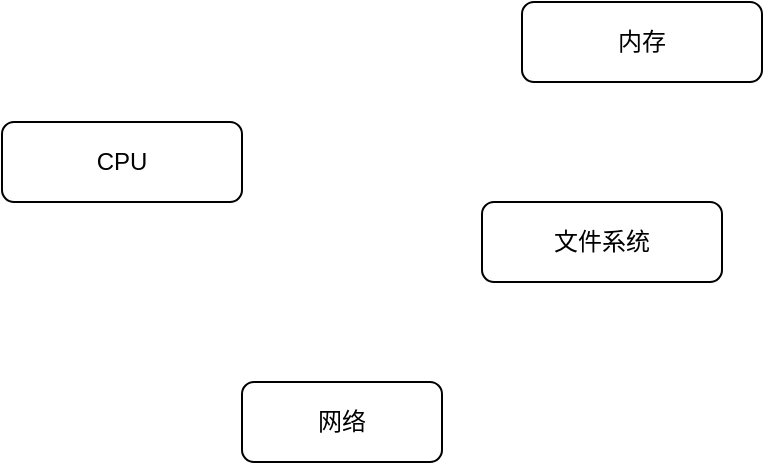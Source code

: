 <mxfile version="12.9.10" type="github"><diagram id="iDR3v2Auu1HOIa7SEDCF" name="Page-1"><mxGraphModel dx="946" dy="470" grid="1" gridSize="10" guides="1" tooltips="1" connect="1" arrows="1" fold="1" page="1" pageScale="1" pageWidth="827" pageHeight="1169" math="0" shadow="0"><root><mxCell id="0"/><mxCell id="1" parent="0"/><mxCell id="7on4I42z1aZhd3GBa0NS-1" value="CPU" style="rounded=1;whiteSpace=wrap;html=1;" vertex="1" parent="1"><mxGeometry x="100" y="140" width="120" height="40" as="geometry"/></mxCell><mxCell id="7on4I42z1aZhd3GBa0NS-2" value="文件系统" style="rounded=1;whiteSpace=wrap;html=1;" vertex="1" parent="1"><mxGeometry x="340" y="180" width="120" height="40" as="geometry"/></mxCell><mxCell id="7on4I42z1aZhd3GBa0NS-3" value="内存" style="rounded=1;whiteSpace=wrap;html=1;" vertex="1" parent="1"><mxGeometry x="360" y="80" width="120" height="40" as="geometry"/></mxCell><mxCell id="7on4I42z1aZhd3GBa0NS-4" value="网络" style="rounded=1;whiteSpace=wrap;html=1;" vertex="1" parent="1"><mxGeometry x="220" y="270" width="100" height="40" as="geometry"/></mxCell></root></mxGraphModel></diagram></mxfile>